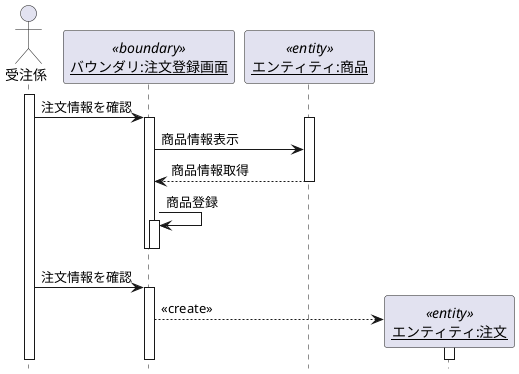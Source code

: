 @startuml 演習４－４
hide footbox
Actor 受注係
participant "<u>バウンダリ:注文登録画面</u>" as ba <<boundary>>
participant "<u>エンティティ:商品</u>" as e1 <<entity>>

activate 受注係
    受注係 -> ba:注文情報を確認
    activate ba
    activate e1
        ba -> e1:商品情報表示
        ba <-- e1:商品情報取得
        deactivate e1
        ba -> ba:商品登録
        activate ba
        deactivate ba
        deactivate ba
    
    受注係 -> ba:注文情報を確認

        activate ba
        create "<u>エンティティ:注文</u>" as e2 <<entity>>
            ba --> e2:<<create>>
            activate e2


    

@enduml